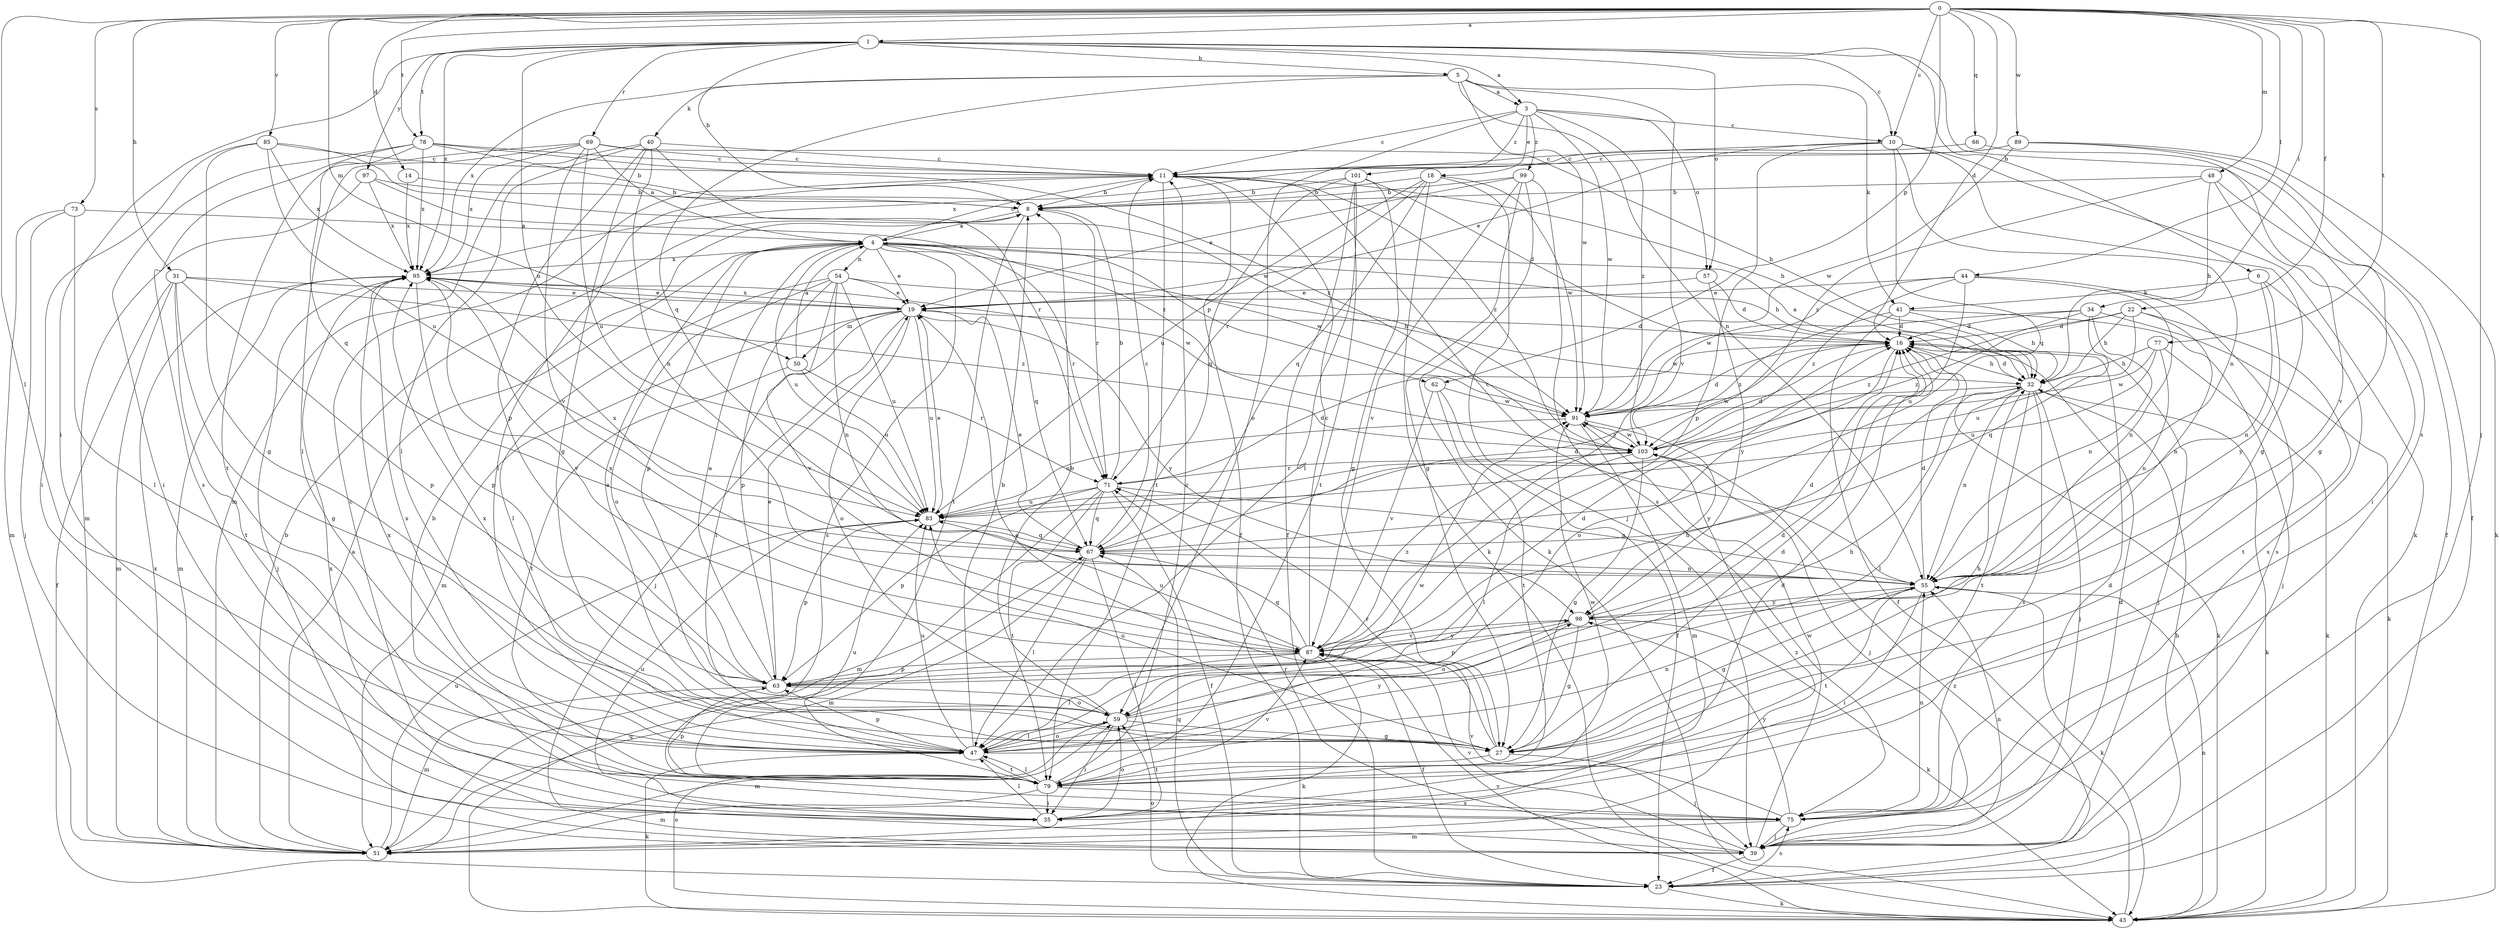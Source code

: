 strict digraph  {
0;
1;
3;
4;
5;
6;
8;
10;
11;
14;
16;
18;
19;
22;
23;
27;
31;
32;
34;
35;
39;
40;
41;
43;
44;
47;
48;
50;
51;
54;
55;
57;
59;
62;
63;
66;
67;
69;
71;
73;
75;
77;
78;
79;
83;
85;
87;
89;
91;
95;
97;
98;
99;
101;
103;
0 -> 1  [label=a];
0 -> 10  [label=c];
0 -> 14  [label=d];
0 -> 16  [label=d];
0 -> 22  [label=f];
0 -> 31  [label=h];
0 -> 34  [label=i];
0 -> 39  [label=j];
0 -> 44  [label=l];
0 -> 47  [label=l];
0 -> 48  [label=m];
0 -> 50  [label=m];
0 -> 62  [label=p];
0 -> 66  [label=q];
0 -> 73  [label=s];
0 -> 77  [label=t];
0 -> 78  [label=t];
0 -> 85  [label=v];
0 -> 89  [label=w];
1 -> 3  [label=a];
1 -> 5  [label=b];
1 -> 6  [label=b];
1 -> 8  [label=b];
1 -> 10  [label=c];
1 -> 35  [label=i];
1 -> 57  [label=o];
1 -> 69  [label=r];
1 -> 75  [label=s];
1 -> 78  [label=t];
1 -> 83  [label=u];
1 -> 95  [label=x];
1 -> 97  [label=y];
3 -> 10  [label=c];
3 -> 11  [label=c];
3 -> 18  [label=e];
3 -> 57  [label=o];
3 -> 59  [label=o];
3 -> 91  [label=w];
3 -> 99  [label=z];
3 -> 101  [label=z];
3 -> 103  [label=z];
4 -> 11  [label=c];
4 -> 19  [label=e];
4 -> 32  [label=h];
4 -> 54  [label=n];
4 -> 62  [label=p];
4 -> 63  [label=p];
4 -> 67  [label=q];
4 -> 71  [label=r];
4 -> 75  [label=s];
4 -> 83  [label=u];
4 -> 91  [label=w];
4 -> 95  [label=x];
5 -> 3  [label=a];
5 -> 40  [label=k];
5 -> 41  [label=k];
5 -> 55  [label=n];
5 -> 67  [label=q];
5 -> 87  [label=v];
5 -> 91  [label=w];
5 -> 95  [label=x];
6 -> 41  [label=k];
6 -> 55  [label=n];
6 -> 75  [label=s];
6 -> 98  [label=y];
8 -> 4  [label=a];
8 -> 71  [label=r];
8 -> 79  [label=t];
10 -> 11  [label=c];
10 -> 19  [label=e];
10 -> 27  [label=g];
10 -> 43  [label=k];
10 -> 55  [label=n];
10 -> 63  [label=p];
10 -> 67  [label=q];
11 -> 8  [label=b];
11 -> 23  [label=f];
11 -> 32  [label=h];
11 -> 47  [label=l];
11 -> 79  [label=t];
11 -> 103  [label=z];
14 -> 8  [label=b];
14 -> 95  [label=x];
16 -> 32  [label=h];
16 -> 39  [label=j];
16 -> 43  [label=k];
16 -> 59  [label=o];
18 -> 8  [label=b];
18 -> 39  [label=j];
18 -> 43  [label=k];
18 -> 67  [label=q];
18 -> 71  [label=r];
18 -> 83  [label=u];
18 -> 91  [label=w];
19 -> 16  [label=d];
19 -> 39  [label=j];
19 -> 47  [label=l];
19 -> 50  [label=m];
19 -> 51  [label=m];
19 -> 59  [label=o];
19 -> 83  [label=u];
19 -> 95  [label=x];
19 -> 98  [label=y];
22 -> 16  [label=d];
22 -> 32  [label=h];
22 -> 55  [label=n];
22 -> 79  [label=t];
22 -> 83  [label=u];
22 -> 103  [label=z];
23 -> 32  [label=h];
23 -> 43  [label=k];
23 -> 59  [label=o];
23 -> 67  [label=q];
23 -> 75  [label=s];
27 -> 16  [label=d];
27 -> 19  [label=e];
27 -> 32  [label=h];
27 -> 39  [label=j];
27 -> 71  [label=r];
27 -> 79  [label=t];
27 -> 83  [label=u];
27 -> 95  [label=x];
31 -> 19  [label=e];
31 -> 23  [label=f];
31 -> 27  [label=g];
31 -> 51  [label=m];
31 -> 63  [label=p];
31 -> 79  [label=t];
31 -> 103  [label=z];
32 -> 4  [label=a];
32 -> 16  [label=d];
32 -> 39  [label=j];
32 -> 43  [label=k];
32 -> 47  [label=l];
32 -> 55  [label=n];
32 -> 75  [label=s];
32 -> 79  [label=t];
32 -> 91  [label=w];
34 -> 16  [label=d];
34 -> 43  [label=k];
34 -> 55  [label=n];
34 -> 67  [label=q];
34 -> 91  [label=w];
34 -> 103  [label=z];
35 -> 8  [label=b];
35 -> 11  [label=c];
35 -> 16  [label=d];
35 -> 47  [label=l];
35 -> 59  [label=o];
39 -> 16  [label=d];
39 -> 23  [label=f];
39 -> 55  [label=n];
39 -> 71  [label=r];
39 -> 87  [label=v];
39 -> 91  [label=w];
39 -> 95  [label=x];
40 -> 11  [label=c];
40 -> 27  [label=g];
40 -> 47  [label=l];
40 -> 51  [label=m];
40 -> 55  [label=n];
40 -> 63  [label=p];
40 -> 71  [label=r];
41 -> 16  [label=d];
41 -> 23  [label=f];
41 -> 32  [label=h];
41 -> 39  [label=j];
41 -> 103  [label=z];
43 -> 55  [label=n];
43 -> 59  [label=o];
43 -> 67  [label=q];
43 -> 87  [label=v];
43 -> 103  [label=z];
44 -> 19  [label=e];
44 -> 55  [label=n];
44 -> 75  [label=s];
44 -> 83  [label=u];
44 -> 91  [label=w];
44 -> 103  [label=z];
47 -> 8  [label=b];
47 -> 43  [label=k];
47 -> 55  [label=n];
47 -> 59  [label=o];
47 -> 63  [label=p];
47 -> 79  [label=t];
47 -> 83  [label=u];
47 -> 91  [label=w];
47 -> 95  [label=x];
47 -> 98  [label=y];
48 -> 8  [label=b];
48 -> 23  [label=f];
48 -> 32  [label=h];
48 -> 35  [label=i];
48 -> 103  [label=z];
50 -> 4  [label=a];
50 -> 71  [label=r];
50 -> 79  [label=t];
50 -> 83  [label=u];
51 -> 4  [label=a];
51 -> 8  [label=b];
51 -> 83  [label=u];
51 -> 95  [label=x];
51 -> 103  [label=z];
54 -> 19  [label=e];
54 -> 32  [label=h];
54 -> 47  [label=l];
54 -> 55  [label=n];
54 -> 59  [label=o];
54 -> 63  [label=p];
54 -> 83  [label=u];
54 -> 87  [label=v];
55 -> 11  [label=c];
55 -> 16  [label=d];
55 -> 27  [label=g];
55 -> 35  [label=i];
55 -> 43  [label=k];
55 -> 79  [label=t];
55 -> 98  [label=y];
57 -> 16  [label=d];
57 -> 19  [label=e];
57 -> 98  [label=y];
59 -> 4  [label=a];
59 -> 8  [label=b];
59 -> 16  [label=d];
59 -> 27  [label=g];
59 -> 32  [label=h];
59 -> 35  [label=i];
59 -> 47  [label=l];
59 -> 51  [label=m];
62 -> 23  [label=f];
62 -> 79  [label=t];
62 -> 87  [label=v];
62 -> 91  [label=w];
63 -> 4  [label=a];
63 -> 16  [label=d];
63 -> 19  [label=e];
63 -> 32  [label=h];
63 -> 51  [label=m];
63 -> 59  [label=o];
66 -> 11  [label=c];
66 -> 87  [label=v];
67 -> 11  [label=c];
67 -> 16  [label=d];
67 -> 19  [label=e];
67 -> 35  [label=i];
67 -> 47  [label=l];
67 -> 51  [label=m];
67 -> 55  [label=n];
67 -> 95  [label=x];
69 -> 4  [label=a];
69 -> 11  [label=c];
69 -> 32  [label=h];
69 -> 47  [label=l];
69 -> 79  [label=t];
69 -> 83  [label=u];
69 -> 87  [label=v];
69 -> 95  [label=x];
71 -> 8  [label=b];
71 -> 16  [label=d];
71 -> 23  [label=f];
71 -> 51  [label=m];
71 -> 55  [label=n];
71 -> 63  [label=p];
71 -> 67  [label=q];
71 -> 79  [label=t];
71 -> 83  [label=u];
73 -> 4  [label=a];
73 -> 39  [label=j];
73 -> 47  [label=l];
73 -> 51  [label=m];
75 -> 16  [label=d];
75 -> 39  [label=j];
75 -> 51  [label=m];
75 -> 55  [label=n];
75 -> 83  [label=u];
75 -> 87  [label=v];
75 -> 98  [label=y];
77 -> 32  [label=h];
77 -> 43  [label=k];
77 -> 55  [label=n];
77 -> 83  [label=u];
77 -> 91  [label=w];
78 -> 8  [label=b];
78 -> 11  [label=c];
78 -> 35  [label=i];
78 -> 67  [label=q];
78 -> 75  [label=s];
78 -> 95  [label=x];
78 -> 103  [label=z];
79 -> 11  [label=c];
79 -> 35  [label=i];
79 -> 47  [label=l];
79 -> 51  [label=m];
79 -> 63  [label=p];
79 -> 75  [label=s];
79 -> 83  [label=u];
79 -> 87  [label=v];
79 -> 91  [label=w];
79 -> 95  [label=x];
83 -> 19  [label=e];
83 -> 63  [label=p];
83 -> 67  [label=q];
85 -> 11  [label=c];
85 -> 27  [label=g];
85 -> 35  [label=i];
85 -> 83  [label=u];
85 -> 91  [label=w];
85 -> 95  [label=x];
87 -> 11  [label=c];
87 -> 23  [label=f];
87 -> 43  [label=k];
87 -> 47  [label=l];
87 -> 63  [label=p];
87 -> 67  [label=q];
87 -> 83  [label=u];
87 -> 95  [label=x];
87 -> 98  [label=y];
87 -> 103  [label=z];
89 -> 11  [label=c];
89 -> 23  [label=f];
89 -> 27  [label=g];
89 -> 43  [label=k];
89 -> 91  [label=w];
89 -> 95  [label=x];
91 -> 16  [label=d];
91 -> 51  [label=m];
91 -> 83  [label=u];
91 -> 98  [label=y];
91 -> 103  [label=z];
95 -> 19  [label=e];
95 -> 39  [label=j];
95 -> 51  [label=m];
95 -> 63  [label=p];
95 -> 87  [label=v];
95 -> 91  [label=w];
97 -> 8  [label=b];
97 -> 51  [label=m];
97 -> 95  [label=x];
97 -> 103  [label=z];
98 -> 16  [label=d];
98 -> 27  [label=g];
98 -> 43  [label=k];
98 -> 59  [label=o];
98 -> 63  [label=p];
98 -> 87  [label=v];
99 -> 8  [label=b];
99 -> 19  [label=e];
99 -> 27  [label=g];
99 -> 43  [label=k];
99 -> 75  [label=s];
99 -> 87  [label=v];
101 -> 8  [label=b];
101 -> 16  [label=d];
101 -> 23  [label=f];
101 -> 27  [label=g];
101 -> 47  [label=l];
101 -> 67  [label=q];
101 -> 79  [label=t];
103 -> 16  [label=d];
103 -> 27  [label=g];
103 -> 39  [label=j];
103 -> 47  [label=l];
103 -> 71  [label=r];
103 -> 91  [label=w];
}
